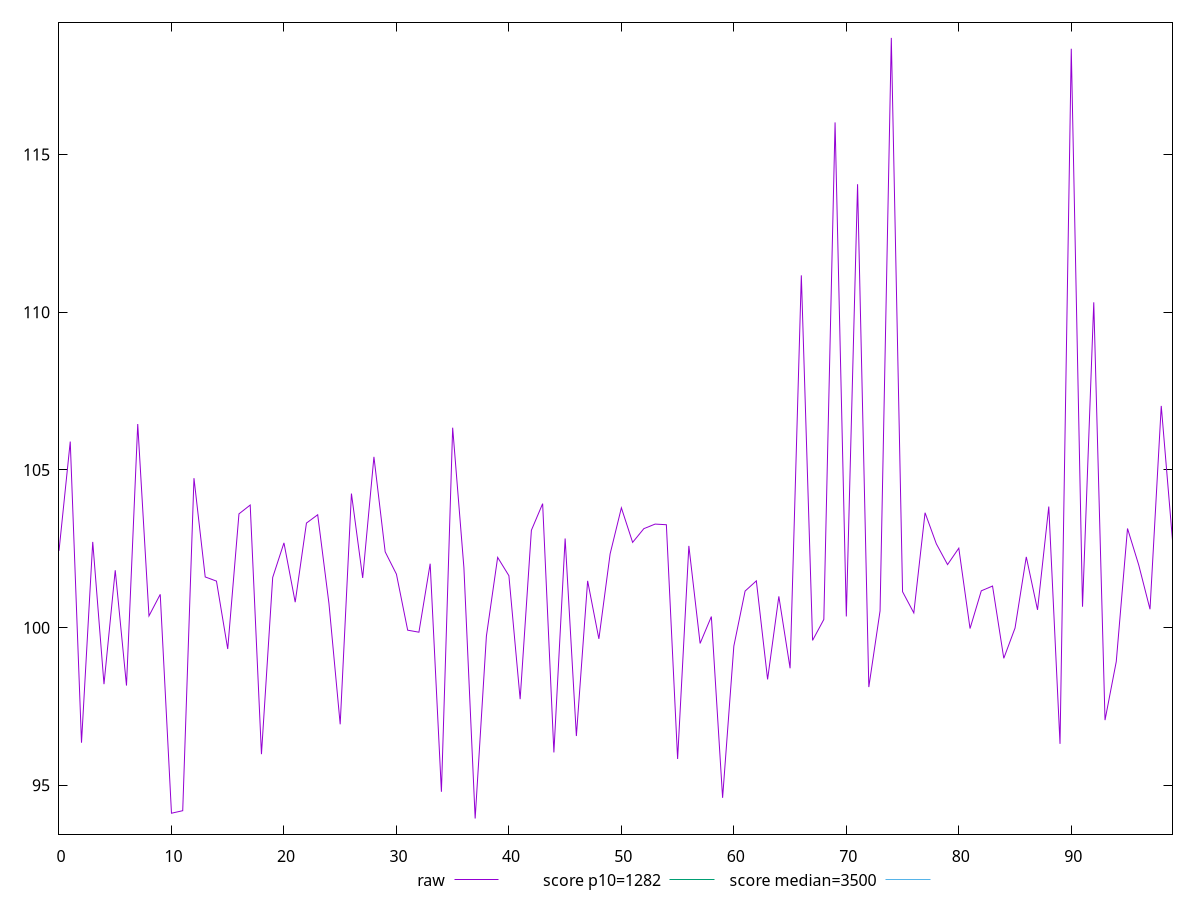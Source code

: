 reset

$raw <<EOF
0 102.436
1 105.89999999999998
2 96.352
3 102.72
4 98.20799999999998
5 101.82000000000001
6 98.164
7 106.456
8 100.37199999999999
9 101.05600000000001
10 94.11599999999999
11 94.19600000000001
12 104.74000000000001
13 101.60799999999998
14 101.476
15 99.32400000000001
16 103.608
17 103.88800000000002
18 95.98800000000003
19 101.592
20 102.68799999999999
21 100.808
22 103.31599999999997
23 103.58000000000001
24 100.768
25 96.93600000000004
26 104.25200000000004
27 101.576
28 105.41599999999998
29 102.40399999999998
30 101.696
31 99.92
32 99.85600000000001
33 102.02800000000002
34 94.796
35 106.33999999999997
36 101.89999999999999
37 93.94800000000002
38 99.73200000000004
39 102.22800000000001
40 101.64799999999997
41 97.73199999999999
42 103.088
43 103.932
44 96.04400000000001
45 102.828
46 96.564
47 101.48400000000001
48 99.64399999999998
49 102.34
50 103.80000000000001
51 102.70400000000001
52 103.13999999999999
53 103.28399999999999
54 103.26399999999998
55 95.836
56 102.592
57 99.50000000000001
58 100.352
59 94.60400000000003
60 99.41600000000001
61 101.16000000000003
62 101.48400000000002
63 98.36000000000001
64 100.99199999999999
65 98.71200000000002
66 111.17200000000003
67 99.596
68 100.25999999999999
69 116.02000000000001
70 100.35599999999998
71 114.06
72 98.11600000000001
73 100.53200000000001
74 118.69999999999999
75 101.14000000000001
76 100.46799999999999
77 103.644
78 102.66
79 101.99999999999999
80 102.52000000000001
81 99.972
82 101.16799999999999
83 101.31999999999998
84 99.02800000000002
85 99.988
86 102.244
87 100.564
88 103.84
89 96.31600000000002
90 118.35599999999998
91 100.66400000000002
92 110.316
93 97.06800000000003
94 98.92399999999998
95 103.144
96 101.98400000000001
97 100.584
98 107.032
99 102.76800000000003
EOF

set key outside below
set xrange [0:99]
set yrange [93.45296000000002:119.19503999999999]
set trange [93.45296000000002:119.19503999999999]
set terminal svg size 640, 500 enhanced background rgb 'white'
set output "report_00018_2021-02-10T15-25-16.877Z/bootup-time/samples/pages+cached+noadtech/raw/values.svg"

plot $raw title "raw" with line, \
     1282 title "score p10=1282", \
     3500 title "score median=3500"

reset
